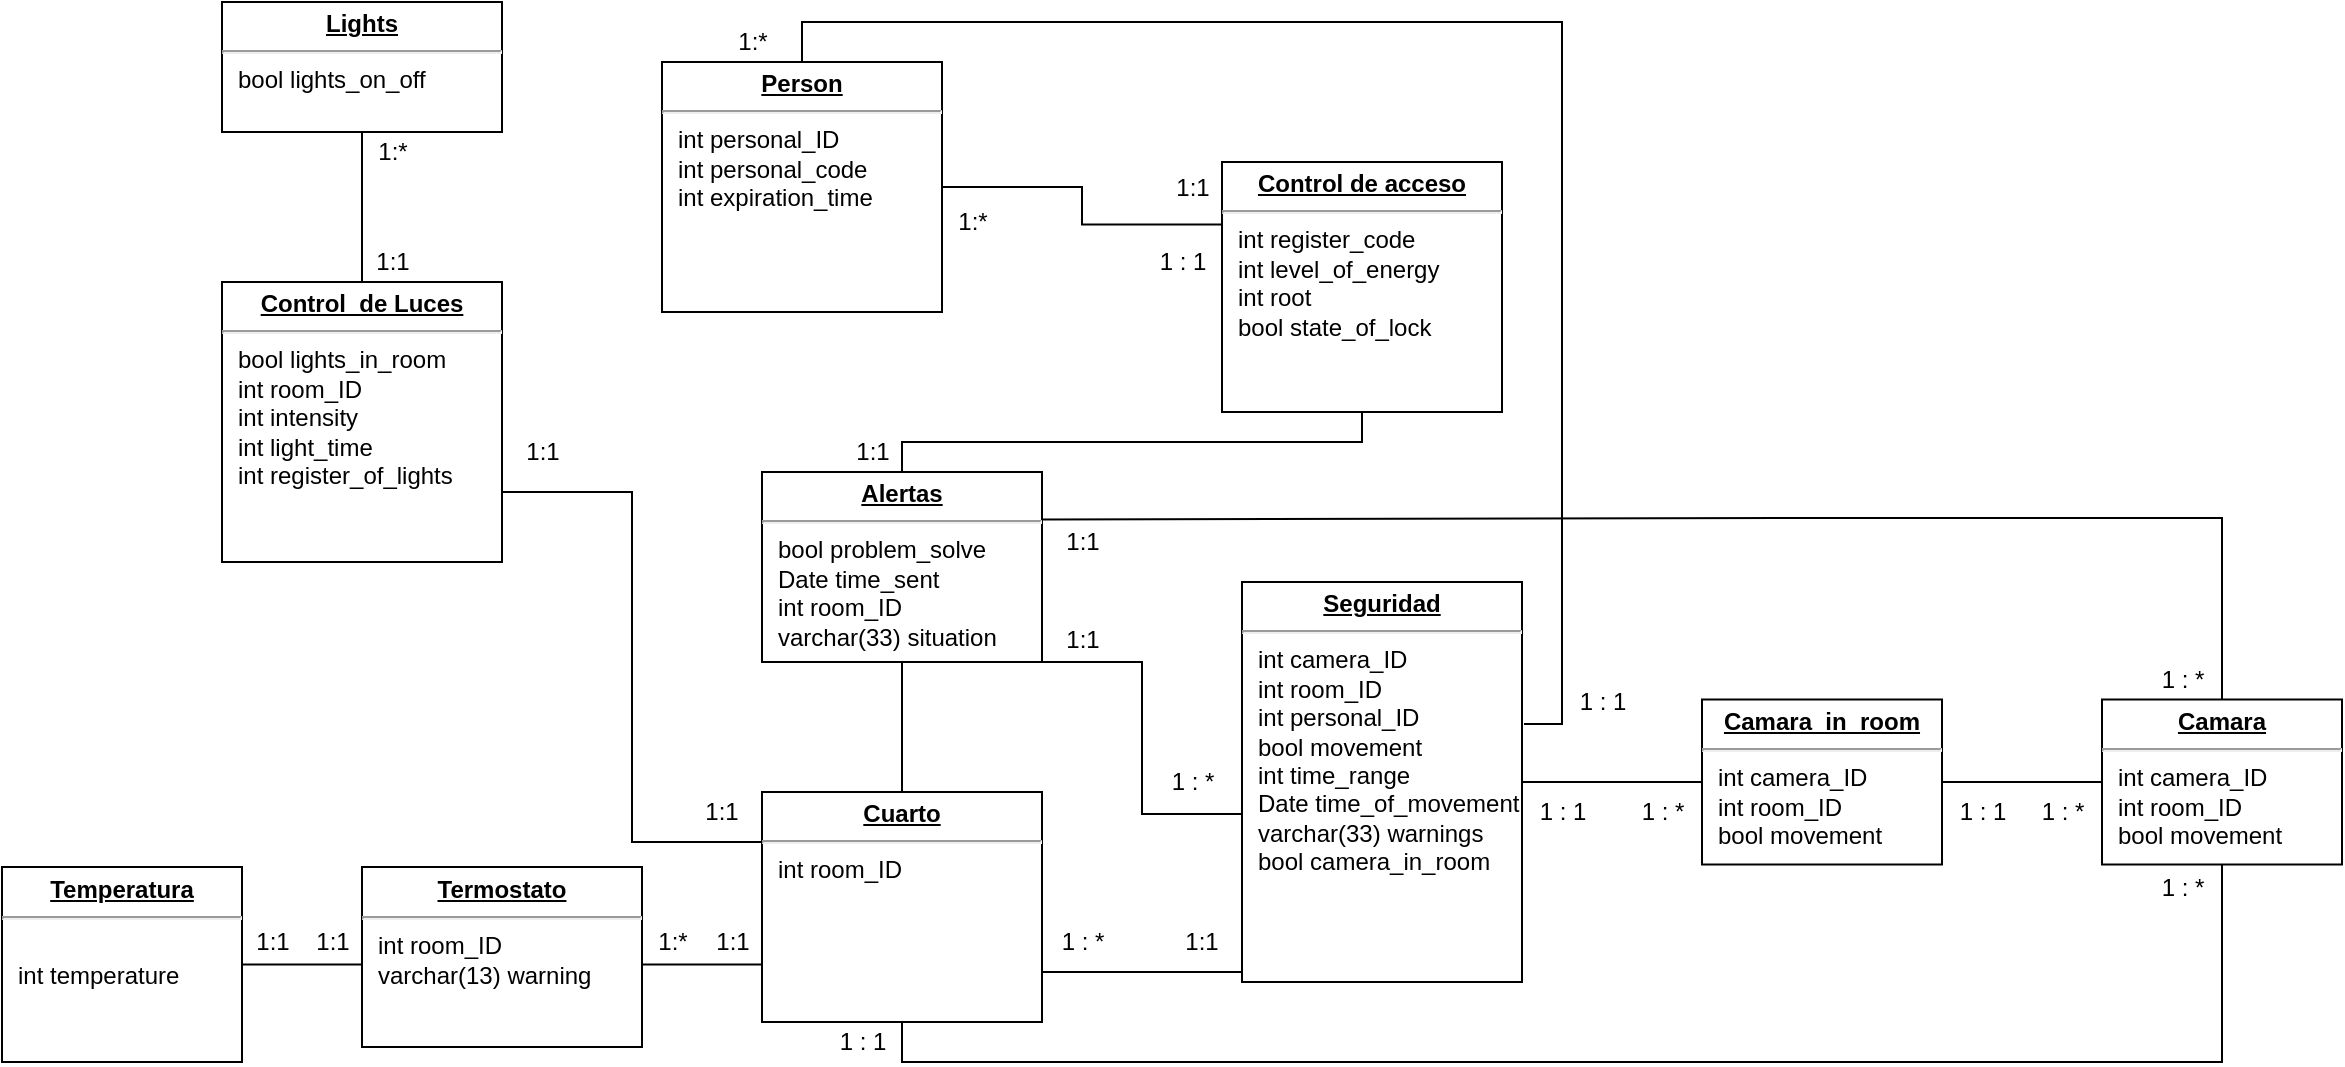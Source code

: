 <mxfile version="13.7.9" type="github">
  <diagram name="Page-1" id="a7904f86-f2b4-8e86-fa97-74104820619b">
    <mxGraphModel dx="1453" dy="692" grid="1" gridSize="10" guides="1" tooltips="1" connect="1" arrows="1" fold="1" page="1" pageScale="1" pageWidth="1100" pageHeight="850" background="#ffffff" math="0" shadow="0">
      <root>
        <mxCell id="0" />
        <mxCell id="1" parent="0" />
        <mxCell id="24794b860abc3c2d-17" value="&lt;p style=&quot;margin: 0px ; margin-top: 4px ; text-align: center ; text-decoration: underline&quot;&gt;&lt;b&gt;Control&amp;nbsp; de Luces&lt;/b&gt;&lt;/p&gt;&lt;hr&gt;&lt;p style=&quot;margin: 0px ; margin-left: 8px&quot;&gt;bool lights_in_room&lt;/p&gt;&lt;p style=&quot;margin: 0px ; margin-left: 8px&quot;&gt;int room_ID&lt;/p&gt;&lt;p style=&quot;margin: 0px ; margin-left: 8px&quot;&gt;int intensity&lt;/p&gt;&lt;p style=&quot;margin: 0px ; margin-left: 8px&quot;&gt;int light_time&lt;/p&gt;&lt;p style=&quot;margin: 0px ; margin-left: 8px&quot;&gt;int register_of_lights&lt;/p&gt;&lt;p style=&quot;margin: 0px ; margin-left: 8px&quot;&gt;&lt;br&gt;&lt;/p&gt;&lt;p style=&quot;margin: 0px ; margin-left: 8px&quot;&gt;&lt;br&gt;&lt;/p&gt;" style="verticalAlign=top;align=left;overflow=fill;fontSize=12;fontFamily=Helvetica;html=1;rounded=0;shadow=0;comic=0;labelBackgroundColor=none;strokeWidth=1" parent="1" vertex="1">
          <mxGeometry x="140" y="210" width="140" height="140" as="geometry" />
        </mxCell>
        <mxCell id="1vMcAqGXp4CeMKx0f15Z-10" style="edgeStyle=orthogonalEdgeStyle;rounded=0;orthogonalLoop=1;jettySize=auto;html=1;entryX=0;entryY=0.75;entryDx=0;entryDy=0;verticalAlign=middle;endArrow=none;endFill=0;" parent="1" source="24794b860abc3c2d-19" target="24794b860abc3c2d-21" edge="1">
          <mxGeometry relative="1" as="geometry" />
        </mxCell>
        <mxCell id="24794b860abc3c2d-19" value="&lt;p style=&quot;margin: 0px ; margin-top: 4px ; text-align: center ; text-decoration: underline&quot;&gt;&lt;b&gt;Temperatura&lt;/b&gt;&lt;/p&gt;&lt;hr&gt;&lt;p style=&quot;margin: 0px ; margin-left: 8px&quot;&gt;&lt;br&gt;&lt;/p&gt;&lt;p style=&quot;margin: 0px ; margin-left: 8px&quot;&gt;int temperature&lt;/p&gt;&lt;p style=&quot;margin: 0px ; margin-left: 8px&quot;&gt;&lt;br&gt;&lt;/p&gt;" style="verticalAlign=top;align=left;overflow=fill;fontSize=12;fontFamily=Helvetica;html=1;rounded=0;shadow=0;comic=0;labelBackgroundColor=none;strokeWidth=1" parent="1" vertex="1">
          <mxGeometry x="30" y="502.5" width="120" height="97.5" as="geometry" />
        </mxCell>
        <mxCell id="24794b860abc3c2d-32" style="edgeStyle=orthogonalEdgeStyle;rounded=0;html=1;labelBackgroundColor=none;endArrow=none;endFill=0;endSize=8;fontFamily=Verdana;fontSize=12;align=left;exitX=1;exitY=0.5;" parent="1" source="24794b860abc3c2d-20" target="24794b860abc3c2d-24" edge="1">
          <mxGeometry relative="1" as="geometry">
            <Array as="points">
              <mxPoint x="550" y="400" />
              <mxPoint x="600" y="400" />
              <mxPoint x="600" y="476" />
            </Array>
          </mxGeometry>
        </mxCell>
        <mxCell id="vEcGuKXlBhVvmT3Uw1EQ-3" style="edgeStyle=orthogonalEdgeStyle;rounded=0;orthogonalLoop=1;jettySize=auto;html=1;exitX=0.5;exitY=1;exitDx=0;exitDy=0;entryX=0.5;entryY=0;entryDx=0;entryDy=0;endArrow=none;endFill=0;" parent="1" source="24794b860abc3c2d-20" target="24794b860abc3c2d-21" edge="1">
          <mxGeometry relative="1" as="geometry" />
        </mxCell>
        <mxCell id="24794b860abc3c2d-20" value="&lt;p style=&quot;margin: 0px ; margin-top: 4px ; text-align: center ; text-decoration: underline&quot;&gt;&lt;b&gt;Alertas&lt;/b&gt;&lt;/p&gt;&lt;hr&gt;&lt;p style=&quot;margin: 0px ; margin-left: 8px&quot;&gt;bool problem_solve&lt;/p&gt;&lt;p style=&quot;margin: 0px ; margin-left: 8px&quot;&gt;Date time_sent&lt;/p&gt;&lt;p style=&quot;margin: 0px ; margin-left: 8px&quot;&gt;int room_ID&lt;/p&gt;&lt;p style=&quot;margin: 0px ; margin-left: 8px&quot;&gt;varchar(33) situation&lt;/p&gt;" style="verticalAlign=top;align=left;overflow=fill;fontSize=12;fontFamily=Helvetica;html=1;rounded=0;shadow=0;comic=0;labelBackgroundColor=none;strokeWidth=1" parent="1" vertex="1">
          <mxGeometry x="410" y="305" width="140" height="95" as="geometry" />
        </mxCell>
        <mxCell id="24794b860abc3c2d-33" style="edgeStyle=orthogonalEdgeStyle;rounded=0;html=1;exitX=1;exitY=0.5;entryX=0;entryY=0.75;labelBackgroundColor=none;endArrow=none;endFill=0;endSize=8;fontFamily=Verdana;fontSize=12;align=left;" parent="1" source="24794b860abc3c2d-21" target="24794b860abc3c2d-24" edge="1">
          <mxGeometry relative="1" as="geometry">
            <Array as="points">
              <mxPoint x="550" y="555" />
              <mxPoint x="650" y="555" />
            </Array>
          </mxGeometry>
        </mxCell>
        <mxCell id="24794b860abc3c2d-48" style="edgeStyle=orthogonalEdgeStyle;rounded=0;html=1;exitX=0;exitY=0.25;entryX=1;entryY=0.75;labelBackgroundColor=none;endArrow=none;endFill=0;endSize=8;fontFamily=Verdana;fontSize=12;align=left;" parent="1" source="24794b860abc3c2d-21" target="24794b860abc3c2d-17" edge="1">
          <mxGeometry relative="1" as="geometry">
            <Array as="points">
              <mxPoint x="410" y="490" />
              <mxPoint x="345" y="490" />
              <mxPoint x="345" y="315" />
            </Array>
          </mxGeometry>
        </mxCell>
        <mxCell id="24794b860abc3c2d-21" value="&lt;p style=&quot;margin: 0px ; margin-top: 4px ; text-align: center ; text-decoration: underline&quot;&gt;&lt;b&gt;Cuarto&lt;/b&gt;&lt;/p&gt;&lt;hr&gt;&lt;p style=&quot;margin: 0px ; margin-left: 8px&quot;&gt;int room_ID&lt;/p&gt;&lt;p style=&quot;margin: 0px ; margin-left: 8px&quot;&gt;&lt;br&gt;&lt;/p&gt;" style="verticalAlign=top;align=left;overflow=fill;fontSize=12;fontFamily=Helvetica;html=1;rounded=0;shadow=0;comic=0;labelBackgroundColor=none;strokeWidth=1" parent="1" vertex="1">
          <mxGeometry x="410" y="465" width="140" height="115" as="geometry" />
        </mxCell>
        <mxCell id="24794b860abc3c2d-31" style="edgeStyle=orthogonalEdgeStyle;rounded=0;html=1;labelBackgroundColor=none;endArrow=none;endFill=0;endSize=8;fontFamily=Verdana;fontSize=12;align=left;entryX=0.5;entryY=0;entryDx=0;entryDy=0;" parent="1" source="24794b860abc3c2d-23" target="24794b860abc3c2d-20" edge="1">
          <mxGeometry relative="1" as="geometry">
            <Array as="points">
              <mxPoint x="710" y="290" />
              <mxPoint x="480" y="290" />
            </Array>
          </mxGeometry>
        </mxCell>
        <mxCell id="24794b860abc3c2d-23" value="&lt;p style=&quot;margin: 0px ; margin-top: 4px ; text-align: center ; text-decoration: underline&quot;&gt;&lt;b&gt;Control de acceso&lt;/b&gt;&lt;/p&gt;&lt;hr&gt;&lt;p style=&quot;margin: 0px ; margin-left: 8px&quot;&gt;int register_code&lt;/p&gt;&lt;p style=&quot;margin: 0px ; margin-left: 8px&quot;&gt;int level_of_energy&lt;/p&gt;&lt;p style=&quot;margin: 0px ; margin-left: 8px&quot;&gt;int root&lt;/p&gt;&lt;p style=&quot;margin: 0px ; margin-left: 8px&quot;&gt;bool state_of_lock&lt;/p&gt;&lt;p style=&quot;margin: 0px ; margin-left: 8px&quot;&gt;&lt;br&gt;&lt;/p&gt;" style="verticalAlign=top;align=left;overflow=fill;fontSize=12;fontFamily=Helvetica;html=1;rounded=0;shadow=0;comic=0;labelBackgroundColor=none;strokeWidth=1" parent="1" vertex="1">
          <mxGeometry x="640" y="150" width="140" height="125" as="geometry" />
        </mxCell>
        <mxCell id="24794b860abc3c2d-24" value="&lt;p style=&quot;margin: 0px ; margin-top: 4px ; text-align: center ; text-decoration: underline&quot;&gt;&lt;b&gt;Seguridad&lt;/b&gt;&lt;/p&gt;&lt;hr&gt;&lt;p style=&quot;margin: 0px ; margin-left: 8px&quot;&gt;int camera_ID&lt;/p&gt;&lt;p style=&quot;margin: 0px ; margin-left: 8px&quot;&gt;int room_ID&lt;/p&gt;&lt;p style=&quot;margin: 0px ; margin-left: 8px&quot;&gt;int personal_ID&lt;/p&gt;&lt;p style=&quot;margin: 0px ; margin-left: 8px&quot;&gt;bool movement&lt;/p&gt;&lt;p style=&quot;margin: 0px ; margin-left: 8px&quot;&gt;&lt;span&gt;int time_range&lt;/span&gt;&lt;/p&gt;&lt;p style=&quot;margin: 0px ; margin-left: 8px&quot;&gt;Date time_of_movement&lt;/p&gt;&lt;p style=&quot;margin: 0px ; margin-left: 8px&quot;&gt;varchar(33) warnings&lt;/p&gt;&lt;p style=&quot;margin: 0px ; margin-left: 8px&quot;&gt;bool camera_in_room&lt;/p&gt;&lt;p style=&quot;margin: 0px ; margin-left: 8px&quot;&gt;&lt;br&gt;&lt;/p&gt;" style="verticalAlign=top;align=left;overflow=fill;fontSize=12;fontFamily=Helvetica;html=1;rounded=0;shadow=0;comic=0;labelBackgroundColor=none;strokeWidth=1" parent="1" vertex="1">
          <mxGeometry x="650" y="360" width="140" height="200" as="geometry" />
        </mxCell>
        <mxCell id="1vMcAqGXp4CeMKx0f15Z-9" value="1:1" style="text;html=1;align=center;verticalAlign=middle;resizable=0;points=[];autosize=1;" parent="1" vertex="1">
          <mxGeometry x="380" y="530" width="30" height="20" as="geometry" />
        </mxCell>
        <mxCell id="1vMcAqGXp4CeMKx0f15Z-11" value="1:1" style="text;html=1;strokeColor=none;fillColor=none;align=center;verticalAlign=middle;whiteSpace=wrap;rounded=0;" parent="1" vertex="1">
          <mxGeometry x="370" y="465" width="40" height="20" as="geometry" />
        </mxCell>
        <mxCell id="1vMcAqGXp4CeMKx0f15Z-12" value="1:1" style="text;html=1;strokeColor=none;fillColor=none;align=center;verticalAlign=middle;whiteSpace=wrap;rounded=0;" parent="1" vertex="1">
          <mxGeometry x="610" y="530" width="40" height="20" as="geometry" />
        </mxCell>
        <mxCell id="1vMcAqGXp4CeMKx0f15Z-14" value="1 : *" style="text;html=1;align=center;verticalAlign=middle;resizable=0;points=[];autosize=1;" parent="1" vertex="1">
          <mxGeometry x="605" y="450" width="40" height="20" as="geometry" />
        </mxCell>
        <mxCell id="1vMcAqGXp4CeMKx0f15Z-18" value="1:1" style="text;html=1;align=center;verticalAlign=middle;resizable=0;points=[];autosize=1;" parent="1" vertex="1">
          <mxGeometry x="150" y="530" width="30" height="20" as="geometry" />
        </mxCell>
        <mxCell id="1vMcAqGXp4CeMKx0f15Z-20" value="1:1" style="text;html=1;align=center;verticalAlign=middle;resizable=0;points=[];autosize=1;" parent="1" vertex="1">
          <mxGeometry x="285" y="285" width="30" height="20" as="geometry" />
        </mxCell>
        <mxCell id="1vMcAqGXp4CeMKx0f15Z-21" value="1:1" style="text;html=1;align=center;verticalAlign=middle;resizable=0;points=[];autosize=1;" parent="1" vertex="1">
          <mxGeometry x="555" y="378.75" width="30" height="20" as="geometry" />
        </mxCell>
        <mxCell id="1vMcAqGXp4CeMKx0f15Z-22" value="1 : *" style="text;html=1;align=center;verticalAlign=middle;resizable=0;points=[];autosize=1;" parent="1" vertex="1">
          <mxGeometry x="550" y="530" width="40" height="20" as="geometry" />
        </mxCell>
        <mxCell id="1vMcAqGXp4CeMKx0f15Z-26" value="1:1" style="text;html=1;align=center;verticalAlign=middle;resizable=0;points=[];autosize=1;" parent="1" vertex="1">
          <mxGeometry x="450" y="285" width="30" height="20" as="geometry" />
        </mxCell>
        <mxCell id="1vMcAqGXp4CeMKx0f15Z-27" value="1 : 1" style="text;html=1;align=center;verticalAlign=middle;resizable=0;points=[];autosize=1;" parent="1" vertex="1">
          <mxGeometry x="600" y="190" width="40" height="20" as="geometry" />
        </mxCell>
        <mxCell id="vEcGuKXlBhVvmT3Uw1EQ-2" style="edgeStyle=orthogonalEdgeStyle;rounded=0;orthogonalLoop=1;jettySize=auto;html=1;exitX=1;exitY=0.5;exitDx=0;exitDy=0;entryX=0;entryY=0.25;entryDx=0;entryDy=0;endArrow=none;endFill=0;" parent="1" source="vEcGuKXlBhVvmT3Uw1EQ-1" target="24794b860abc3c2d-23" edge="1">
          <mxGeometry relative="1" as="geometry" />
        </mxCell>
        <mxCell id="vEcGuKXlBhVvmT3Uw1EQ-4" style="edgeStyle=orthogonalEdgeStyle;rounded=0;orthogonalLoop=1;jettySize=auto;html=1;exitX=0.5;exitY=0;exitDx=0;exitDy=0;endArrow=none;endFill=0;entryX=1.007;entryY=0.355;entryDx=0;entryDy=0;entryPerimeter=0;" parent="1" source="vEcGuKXlBhVvmT3Uw1EQ-1" target="24794b860abc3c2d-24" edge="1">
          <mxGeometry relative="1" as="geometry">
            <mxPoint x="910" y="420" as="targetPoint" />
          </mxGeometry>
        </mxCell>
        <mxCell id="vEcGuKXlBhVvmT3Uw1EQ-1" value="&lt;p style=&quot;margin: 0px ; margin-top: 4px ; text-align: center ; text-decoration: underline&quot;&gt;&lt;b&gt;Person&lt;/b&gt;&lt;/p&gt;&lt;hr&gt;&lt;p style=&quot;margin: 0px ; margin-left: 8px&quot;&gt;int personal_ID&lt;/p&gt;&lt;p style=&quot;margin: 0px ; margin-left: 8px&quot;&gt;int personal_code&lt;/p&gt;&lt;p style=&quot;margin: 0px ; margin-left: 8px&quot;&gt;int expiration_time&lt;/p&gt;" style="verticalAlign=top;align=left;overflow=fill;fontSize=12;fontFamily=Helvetica;html=1;rounded=0;shadow=0;comic=0;labelBackgroundColor=none;strokeWidth=1" parent="1" vertex="1">
          <mxGeometry x="360" y="100" width="140" height="125" as="geometry" />
        </mxCell>
        <mxCell id="vEcGuKXlBhVvmT3Uw1EQ-5" value="1:*" style="text;html=1;align=center;verticalAlign=middle;resizable=0;points=[];autosize=1;" parent="1" vertex="1">
          <mxGeometry x="390" y="80" width="30" height="20" as="geometry" />
        </mxCell>
        <mxCell id="vEcGuKXlBhVvmT3Uw1EQ-6" value="1 : 1" style="text;html=1;align=center;verticalAlign=middle;resizable=0;points=[];autosize=1;" parent="1" vertex="1">
          <mxGeometry x="810" y="410" width="40" height="20" as="geometry" />
        </mxCell>
        <mxCell id="vEcGuKXlBhVvmT3Uw1EQ-7" value="1:1" style="text;html=1;align=center;verticalAlign=middle;resizable=0;points=[];autosize=1;" parent="1" vertex="1">
          <mxGeometry x="610" y="152.5" width="30" height="20" as="geometry" />
        </mxCell>
        <mxCell id="vEcGuKXlBhVvmT3Uw1EQ-10" value="1:*" style="text;html=1;align=center;verticalAlign=middle;resizable=0;points=[];autosize=1;" parent="1" vertex="1">
          <mxGeometry x="500" y="170" width="30" height="20" as="geometry" />
        </mxCell>
        <mxCell id="vEcGuKXlBhVvmT3Uw1EQ-12" style="edgeStyle=orthogonalEdgeStyle;rounded=0;orthogonalLoop=1;jettySize=auto;html=1;exitX=0.5;exitY=1;exitDx=0;exitDy=0;entryX=0.5;entryY=0;entryDx=0;entryDy=0;endArrow=none;endFill=0;" parent="1" source="vEcGuKXlBhVvmT3Uw1EQ-11" target="24794b860abc3c2d-17" edge="1">
          <mxGeometry relative="1" as="geometry" />
        </mxCell>
        <mxCell id="vEcGuKXlBhVvmT3Uw1EQ-11" value="&lt;p style=&quot;margin: 0px ; margin-top: 4px ; text-align: center ; text-decoration: underline&quot;&gt;&lt;b&gt;Lights&lt;/b&gt;&lt;/p&gt;&lt;hr&gt;&lt;p style=&quot;margin: 0px ; margin-left: 8px&quot;&gt;bool lights_on_off&lt;/p&gt;&lt;p style=&quot;margin: 0px ; margin-left: 8px&quot;&gt;&lt;br&gt;&lt;/p&gt;" style="verticalAlign=top;align=left;overflow=fill;fontSize=12;fontFamily=Helvetica;html=1;rounded=0;shadow=0;comic=0;labelBackgroundColor=none;strokeWidth=1" parent="1" vertex="1">
          <mxGeometry x="140" y="70" width="140" height="65" as="geometry" />
        </mxCell>
        <mxCell id="gePmuHFCPySpf_KukdNm-4" style="edgeStyle=orthogonalEdgeStyle;rounded=0;orthogonalLoop=1;jettySize=auto;html=1;endArrow=none;endFill=0;" edge="1" parent="1" source="vEcGuKXlBhVvmT3Uw1EQ-13" target="24794b860abc3c2d-24">
          <mxGeometry relative="1" as="geometry" />
        </mxCell>
        <mxCell id="gePmuHFCPySpf_KukdNm-5" style="edgeStyle=orthogonalEdgeStyle;rounded=0;orthogonalLoop=1;jettySize=auto;html=1;entryX=0.5;entryY=1;entryDx=0;entryDy=0;endArrow=none;endFill=0;" edge="1" parent="1" source="vEcGuKXlBhVvmT3Uw1EQ-13" target="24794b860abc3c2d-21">
          <mxGeometry relative="1" as="geometry">
            <Array as="points">
              <mxPoint x="1140" y="600" />
              <mxPoint x="480" y="600" />
            </Array>
          </mxGeometry>
        </mxCell>
        <mxCell id="gePmuHFCPySpf_KukdNm-11" style="edgeStyle=orthogonalEdgeStyle;rounded=0;orthogonalLoop=1;jettySize=auto;html=1;entryX=1;entryY=0.25;entryDx=0;entryDy=0;endArrow=none;endFill=0;" edge="1" parent="1" source="vEcGuKXlBhVvmT3Uw1EQ-13" target="24794b860abc3c2d-20">
          <mxGeometry relative="1" as="geometry">
            <Array as="points">
              <mxPoint x="935" y="328" />
              <mxPoint x="710" y="328" />
            </Array>
          </mxGeometry>
        </mxCell>
        <mxCell id="vEcGuKXlBhVvmT3Uw1EQ-13" value="&lt;p style=&quot;margin: 0px ; margin-top: 4px ; text-align: center ; text-decoration: underline&quot;&gt;&lt;b&gt;Camara&lt;/b&gt;&lt;/p&gt;&lt;hr&gt;&lt;p style=&quot;margin: 0px ; margin-left: 8px&quot;&gt;int camera_ID&lt;/p&gt;&lt;p style=&quot;margin: 0px ; margin-left: 8px&quot;&gt;int room_ID&lt;/p&gt;&lt;p style=&quot;margin: 0px ; margin-left: 8px&quot;&gt;bool movement&lt;/p&gt;" style="verticalAlign=top;align=left;overflow=fill;fontSize=12;fontFamily=Helvetica;html=1;rounded=0;shadow=0;comic=0;labelBackgroundColor=none;strokeWidth=1" parent="1" vertex="1">
          <mxGeometry x="1080" y="418.75" width="120" height="82.5" as="geometry" />
        </mxCell>
        <mxCell id="vEcGuKXlBhVvmT3Uw1EQ-14" value="&lt;p style=&quot;margin: 0px ; margin-top: 4px ; text-align: center ; text-decoration: underline&quot;&gt;&lt;b&gt;Termostato&lt;/b&gt;&lt;/p&gt;&lt;hr&gt;&lt;p style=&quot;margin: 0px ; margin-left: 8px&quot;&gt;int room_ID&lt;/p&gt;&lt;p style=&quot;margin: 0px ; margin-left: 8px&quot;&gt;varchar(13) warning&lt;/p&gt;" style="verticalAlign=top;align=left;overflow=fill;fontSize=12;fontFamily=Helvetica;html=1;rounded=0;shadow=0;comic=0;labelBackgroundColor=none;strokeWidth=1" parent="1" vertex="1">
          <mxGeometry x="210" y="502.5" width="140" height="90" as="geometry" />
        </mxCell>
        <mxCell id="gePmuHFCPySpf_KukdNm-1" value="1:*" style="text;html=1;align=center;verticalAlign=middle;resizable=0;points=[];autosize=1;" vertex="1" parent="1">
          <mxGeometry x="350" y="530" width="30" height="20" as="geometry" />
        </mxCell>
        <mxCell id="gePmuHFCPySpf_KukdNm-2" value="1:1" style="text;html=1;align=center;verticalAlign=middle;resizable=0;points=[];autosize=1;" vertex="1" parent="1">
          <mxGeometry x="180" y="530" width="30" height="20" as="geometry" />
        </mxCell>
        <mxCell id="gePmuHFCPySpf_KukdNm-6" value="1 : 1" style="text;html=1;align=center;verticalAlign=middle;resizable=0;points=[];autosize=1;" vertex="1" parent="1">
          <mxGeometry x="790" y="465" width="40" height="20" as="geometry" />
        </mxCell>
        <mxCell id="gePmuHFCPySpf_KukdNm-7" value="1 : *" style="text;html=1;align=center;verticalAlign=middle;resizable=0;points=[];autosize=1;" vertex="1" parent="1">
          <mxGeometry x="1040" y="465" width="40" height="20" as="geometry" />
        </mxCell>
        <mxCell id="gePmuHFCPySpf_KukdNm-8" value="1 : 1" style="text;html=1;align=center;verticalAlign=middle;resizable=0;points=[];autosize=1;" vertex="1" parent="1">
          <mxGeometry x="440" y="580" width="40" height="20" as="geometry" />
        </mxCell>
        <mxCell id="gePmuHFCPySpf_KukdNm-9" value="1 : *" style="text;html=1;align=center;verticalAlign=middle;resizable=0;points=[];autosize=1;" vertex="1" parent="1">
          <mxGeometry x="1100" y="502.5" width="40" height="20" as="geometry" />
        </mxCell>
        <mxCell id="gePmuHFCPySpf_KukdNm-12" value="1:1" style="text;html=1;align=center;verticalAlign=middle;resizable=0;points=[];autosize=1;" vertex="1" parent="1">
          <mxGeometry x="555" y="330" width="30" height="20" as="geometry" />
        </mxCell>
        <mxCell id="gePmuHFCPySpf_KukdNm-13" value="1 : *" style="text;html=1;align=center;verticalAlign=middle;resizable=0;points=[];autosize=1;" vertex="1" parent="1">
          <mxGeometry x="1100" y="398.75" width="40" height="20" as="geometry" />
        </mxCell>
        <mxCell id="gePmuHFCPySpf_KukdNm-14" value="1:1" style="text;html=1;align=center;verticalAlign=middle;resizable=0;points=[];autosize=1;" vertex="1" parent="1">
          <mxGeometry x="210" y="190" width="30" height="20" as="geometry" />
        </mxCell>
        <mxCell id="gePmuHFCPySpf_KukdNm-15" value="1:*" style="text;html=1;align=center;verticalAlign=middle;resizable=0;points=[];autosize=1;" vertex="1" parent="1">
          <mxGeometry x="210" y="135" width="30" height="20" as="geometry" />
        </mxCell>
        <mxCell id="gePmuHFCPySpf_KukdNm-16" value="&lt;p style=&quot;margin: 0px ; margin-top: 4px ; text-align: center ; text-decoration: underline&quot;&gt;&lt;b&gt;Camara_in_room&lt;/b&gt;&lt;/p&gt;&lt;hr&gt;&lt;p style=&quot;margin: 0px ; margin-left: 8px&quot;&gt;int camera_ID&lt;/p&gt;&lt;p style=&quot;margin: 0px ; margin-left: 8px&quot;&gt;int room_ID&lt;/p&gt;&lt;p style=&quot;margin: 0px ; margin-left: 8px&quot;&gt;bool movement&lt;/p&gt;" style="verticalAlign=top;align=left;overflow=fill;fontSize=12;fontFamily=Helvetica;html=1;rounded=0;shadow=0;comic=0;labelBackgroundColor=none;strokeWidth=1" vertex="1" parent="1">
          <mxGeometry x="880" y="418.75" width="120" height="82.5" as="geometry" />
        </mxCell>
        <mxCell id="gePmuHFCPySpf_KukdNm-18" value="1 : *" style="text;html=1;align=center;verticalAlign=middle;resizable=0;points=[];autosize=1;" vertex="1" parent="1">
          <mxGeometry x="840" y="465" width="40" height="20" as="geometry" />
        </mxCell>
        <mxCell id="gePmuHFCPySpf_KukdNm-19" value="1 : 1" style="text;html=1;align=center;verticalAlign=middle;resizable=0;points=[];autosize=1;" vertex="1" parent="1">
          <mxGeometry x="1000" y="465" width="40" height="20" as="geometry" />
        </mxCell>
      </root>
    </mxGraphModel>
  </diagram>
</mxfile>
